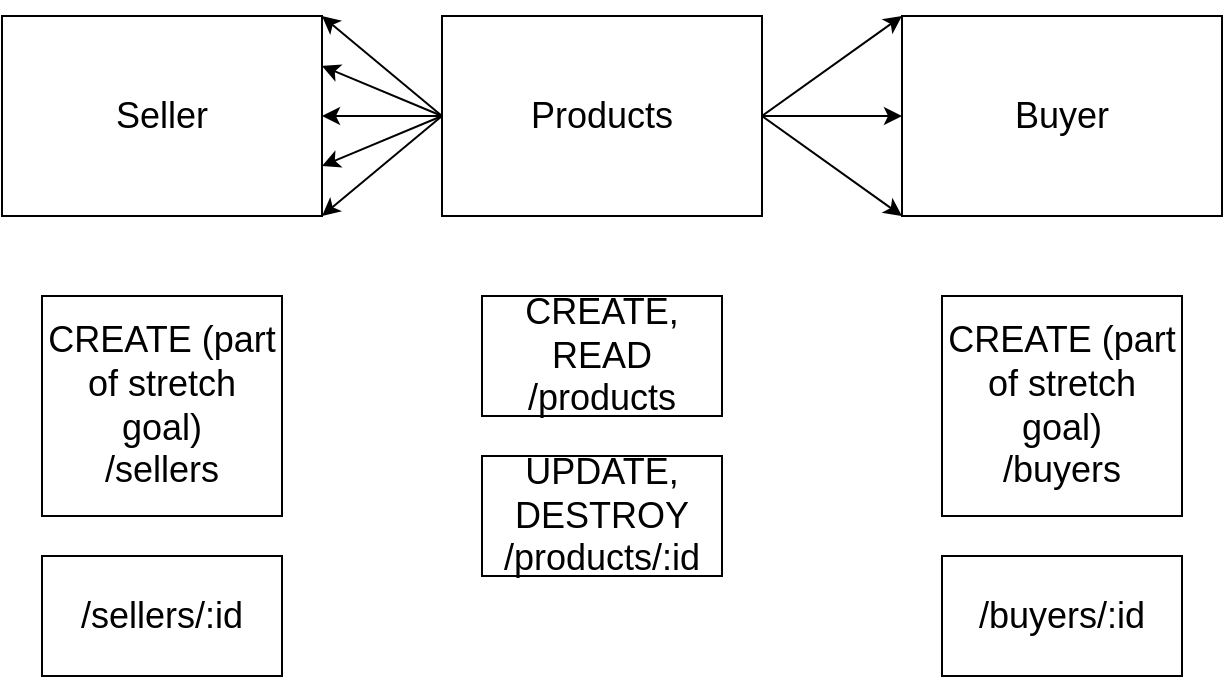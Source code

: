 <mxfile>
    <diagram id="CzFffSKe7cNo4kAxzCag" name="Page-1">
        <mxGraphModel dx="642" dy="424" grid="1" gridSize="10" guides="1" tooltips="1" connect="1" arrows="1" fold="1" page="1" pageScale="1" pageWidth="850" pageHeight="1100" math="0" shadow="0">
            <root>
                <mxCell id="0"/>
                <mxCell id="1" parent="0"/>
                <mxCell id="3" value="&lt;font style=&quot;font-size: 18px&quot;&gt;Products&lt;/font&gt;" style="rounded=0;whiteSpace=wrap;html=1;" vertex="1" parent="1">
                    <mxGeometry x="250" y="60" width="160" height="100" as="geometry"/>
                </mxCell>
                <mxCell id="4" value="&lt;font style=&quot;font-size: 18px&quot;&gt;Seller&lt;/font&gt;" style="rounded=0;whiteSpace=wrap;html=1;" vertex="1" parent="1">
                    <mxGeometry x="30" y="60" width="160" height="100" as="geometry"/>
                </mxCell>
                <mxCell id="5" value="&lt;font style=&quot;font-size: 18px&quot;&gt;Buyer&lt;br&gt;&lt;/font&gt;" style="rounded=0;whiteSpace=wrap;html=1;" vertex="1" parent="1">
                    <mxGeometry x="480" y="60" width="160" height="100" as="geometry"/>
                </mxCell>
                <mxCell id="6" value="" style="endArrow=classic;html=1;fontSize=18;exitX=0;exitY=0.5;exitDx=0;exitDy=0;entryX=1;entryY=0;entryDx=0;entryDy=0;" edge="1" parent="1" source="3" target="4">
                    <mxGeometry width="50" height="50" relative="1" as="geometry">
                        <mxPoint x="250" y="120" as="sourcePoint"/>
                        <mxPoint x="200" y="70" as="targetPoint"/>
                    </mxGeometry>
                </mxCell>
                <mxCell id="7" value="" style="endArrow=classic;html=1;fontSize=18;exitX=0;exitY=0.5;exitDx=0;exitDy=0;entryX=1;entryY=0.25;entryDx=0;entryDy=0;" edge="1" parent="1" source="3" target="4">
                    <mxGeometry width="50" height="50" relative="1" as="geometry">
                        <mxPoint x="250" y="135" as="sourcePoint"/>
                        <mxPoint x="190" y="85" as="targetPoint"/>
                    </mxGeometry>
                </mxCell>
                <mxCell id="8" value="" style="endArrow=classic;html=1;fontSize=18;exitX=0;exitY=0.5;exitDx=0;exitDy=0;entryX=1;entryY=0.5;entryDx=0;entryDy=0;" edge="1" parent="1" source="3" target="4">
                    <mxGeometry width="50" height="50" relative="1" as="geometry">
                        <mxPoint x="240" y="145" as="sourcePoint"/>
                        <mxPoint x="180" y="120" as="targetPoint"/>
                    </mxGeometry>
                </mxCell>
                <mxCell id="9" value="" style="endArrow=classic;html=1;fontSize=18;exitX=0;exitY=0.5;exitDx=0;exitDy=0;entryX=1;entryY=0.75;entryDx=0;entryDy=0;" edge="1" parent="1" source="3" target="4">
                    <mxGeometry width="50" height="50" relative="1" as="geometry">
                        <mxPoint x="240" y="140" as="sourcePoint"/>
                        <mxPoint x="180" y="140" as="targetPoint"/>
                    </mxGeometry>
                </mxCell>
                <mxCell id="10" value="" style="endArrow=classic;html=1;fontSize=18;exitX=0;exitY=0.5;exitDx=0;exitDy=0;entryX=1;entryY=1;entryDx=0;entryDy=0;" edge="1" parent="1" source="3" target="4">
                    <mxGeometry width="50" height="50" relative="1" as="geometry">
                        <mxPoint x="260" y="120" as="sourcePoint"/>
                        <mxPoint x="200" y="145" as="targetPoint"/>
                    </mxGeometry>
                </mxCell>
                <mxCell id="11" value="" style="endArrow=classic;html=1;fontSize=18;exitX=1;exitY=0.5;exitDx=0;exitDy=0;entryX=0;entryY=0;entryDx=0;entryDy=0;" edge="1" parent="1" source="3" target="5">
                    <mxGeometry width="50" height="50" relative="1" as="geometry">
                        <mxPoint x="470" y="100" as="sourcePoint"/>
                        <mxPoint x="410" y="50" as="targetPoint"/>
                    </mxGeometry>
                </mxCell>
                <mxCell id="12" value="" style="endArrow=classic;html=1;fontSize=18;exitX=1;exitY=0.5;exitDx=0;exitDy=0;entryX=0;entryY=0.5;entryDx=0;entryDy=0;" edge="1" parent="1" source="3" target="5">
                    <mxGeometry width="50" height="50" relative="1" as="geometry">
                        <mxPoint x="420" y="120" as="sourcePoint"/>
                        <mxPoint x="490" y="70" as="targetPoint"/>
                    </mxGeometry>
                </mxCell>
                <mxCell id="13" value="" style="endArrow=classic;html=1;fontSize=18;exitX=1;exitY=0.5;exitDx=0;exitDy=0;entryX=0;entryY=1;entryDx=0;entryDy=0;" edge="1" parent="1" source="3" target="5">
                    <mxGeometry width="50" height="50" relative="1" as="geometry">
                        <mxPoint x="420" y="120" as="sourcePoint"/>
                        <mxPoint x="490" y="120" as="targetPoint"/>
                    </mxGeometry>
                </mxCell>
                <mxCell id="14" value="CREATE, READ&lt;br&gt;/products" style="rounded=0;whiteSpace=wrap;html=1;fontSize=18;" vertex="1" parent="1">
                    <mxGeometry x="270" y="200" width="120" height="60" as="geometry"/>
                </mxCell>
                <mxCell id="15" value="UPDATE,&lt;br&gt;DESTROY&lt;br&gt;/products/:id" style="rounded=0;whiteSpace=wrap;html=1;fontSize=18;" vertex="1" parent="1">
                    <mxGeometry x="270" y="280" width="120" height="60" as="geometry"/>
                </mxCell>
                <mxCell id="16" value="CREATE (part of stretch goal)&lt;br&gt;/sellers" style="rounded=0;whiteSpace=wrap;html=1;fontSize=18;" vertex="1" parent="1">
                    <mxGeometry x="50" y="200" width="120" height="110" as="geometry"/>
                </mxCell>
                <mxCell id="17" value="/sellers/:id" style="rounded=0;whiteSpace=wrap;html=1;fontSize=18;" vertex="1" parent="1">
                    <mxGeometry x="50" y="330" width="120" height="60" as="geometry"/>
                </mxCell>
                <mxCell id="18" value="CREATE (part of stretch goal)&lt;br&gt;/buyers" style="rounded=0;whiteSpace=wrap;html=1;fontSize=18;" vertex="1" parent="1">
                    <mxGeometry x="500" y="200" width="120" height="110" as="geometry"/>
                </mxCell>
                <mxCell id="19" value="/buyers/:id" style="rounded=0;whiteSpace=wrap;html=1;fontSize=18;" vertex="1" parent="1">
                    <mxGeometry x="500" y="330" width="120" height="60" as="geometry"/>
                </mxCell>
            </root>
        </mxGraphModel>
    </diagram>
</mxfile>